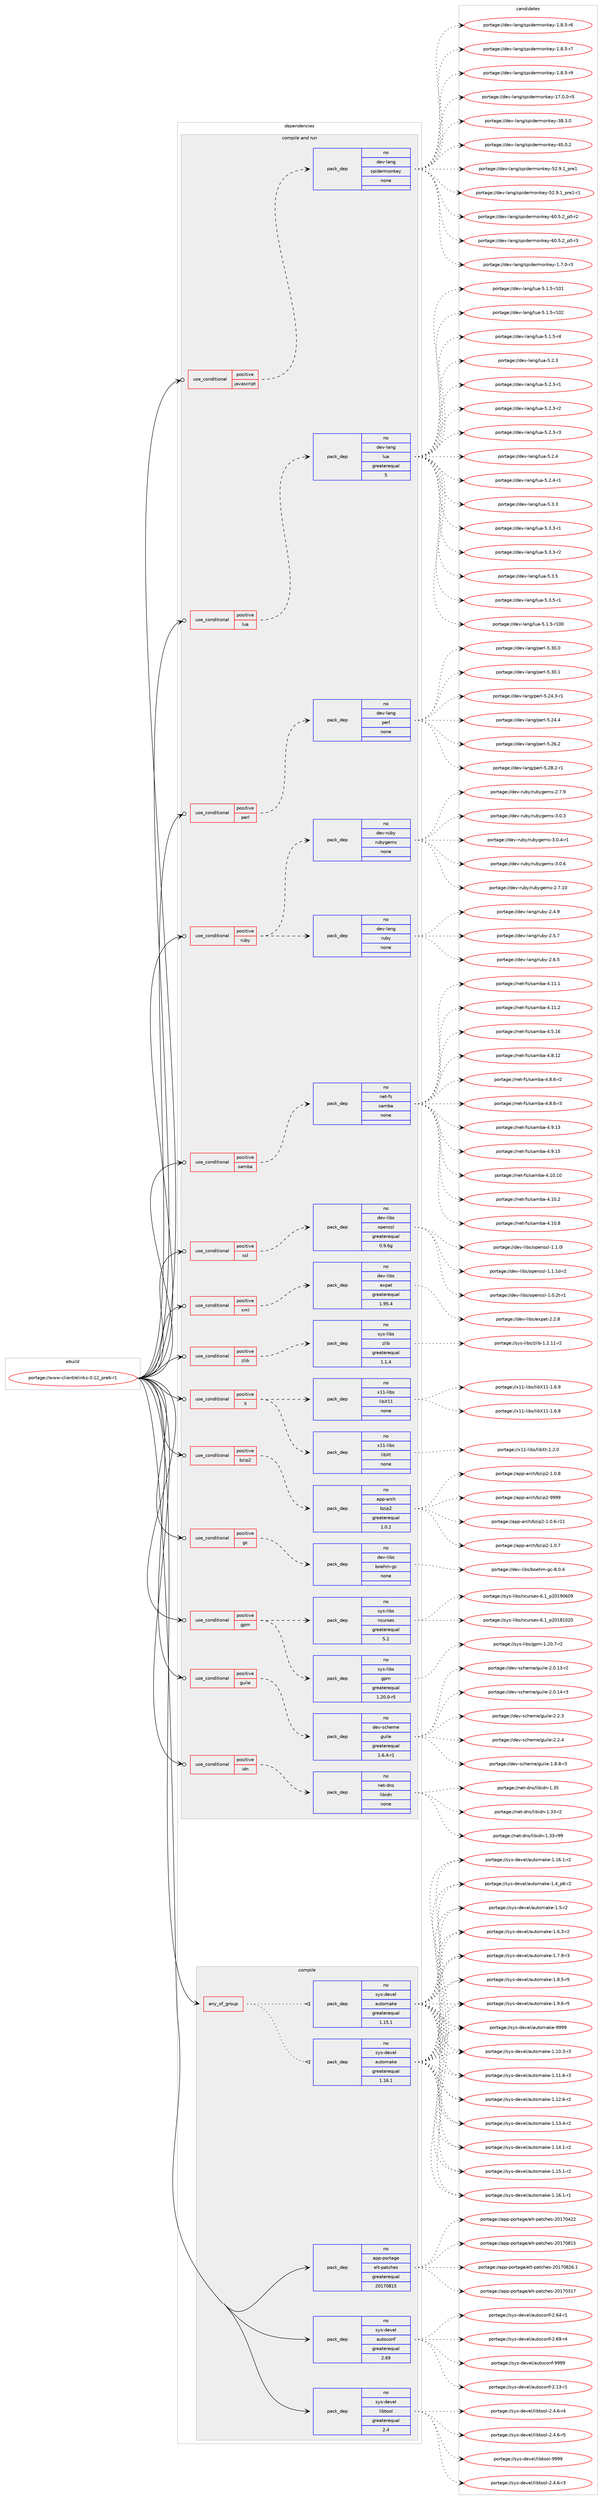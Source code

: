 digraph prolog {

# *************
# Graph options
# *************

newrank=true;
concentrate=true;
compound=true;
graph [rankdir=LR,fontname=Helvetica,fontsize=10,ranksep=1.5];#, ranksep=2.5, nodesep=0.2];
edge  [arrowhead=vee];
node  [fontname=Helvetica,fontsize=10];

# **********
# The ebuild
# **********

subgraph cluster_leftcol {
color=gray;
rank=same;
label=<<i>ebuild</i>>;
id [label="portage://www-client/elinks-0.12_pre6-r1", color=red, width=4, href="../www-client/elinks-0.12_pre6-r1.svg"];
}

# ****************
# The dependencies
# ****************

subgraph cluster_midcol {
color=gray;
label=<<i>dependencies</i>>;
subgraph cluster_compile {
fillcolor="#eeeeee";
style=filled;
label=<<i>compile</i>>;
subgraph any7539 {
dependency440351 [label=<<TABLE BORDER="0" CELLBORDER="1" CELLSPACING="0" CELLPADDING="4"><TR><TD CELLPADDING="10">any_of_group</TD></TR></TABLE>>, shape=none, color=red];subgraph pack326601 {
dependency440352 [label=<<TABLE BORDER="0" CELLBORDER="1" CELLSPACING="0" CELLPADDING="4" WIDTH="220"><TR><TD ROWSPAN="6" CELLPADDING="30">pack_dep</TD></TR><TR><TD WIDTH="110">no</TD></TR><TR><TD>sys-devel</TD></TR><TR><TD>automake</TD></TR><TR><TD>greaterequal</TD></TR><TR><TD>1.16.1</TD></TR></TABLE>>, shape=none, color=blue];
}
dependency440351:e -> dependency440352:w [weight=20,style="dotted",arrowhead="oinv"];
subgraph pack326602 {
dependency440353 [label=<<TABLE BORDER="0" CELLBORDER="1" CELLSPACING="0" CELLPADDING="4" WIDTH="220"><TR><TD ROWSPAN="6" CELLPADDING="30">pack_dep</TD></TR><TR><TD WIDTH="110">no</TD></TR><TR><TD>sys-devel</TD></TR><TR><TD>automake</TD></TR><TR><TD>greaterequal</TD></TR><TR><TD>1.15.1</TD></TR></TABLE>>, shape=none, color=blue];
}
dependency440351:e -> dependency440353:w [weight=20,style="dotted",arrowhead="oinv"];
}
id:e -> dependency440351:w [weight=20,style="solid",arrowhead="vee"];
subgraph pack326603 {
dependency440354 [label=<<TABLE BORDER="0" CELLBORDER="1" CELLSPACING="0" CELLPADDING="4" WIDTH="220"><TR><TD ROWSPAN="6" CELLPADDING="30">pack_dep</TD></TR><TR><TD WIDTH="110">no</TD></TR><TR><TD>app-portage</TD></TR><TR><TD>elt-patches</TD></TR><TR><TD>greaterequal</TD></TR><TR><TD>20170815</TD></TR></TABLE>>, shape=none, color=blue];
}
id:e -> dependency440354:w [weight=20,style="solid",arrowhead="vee"];
subgraph pack326604 {
dependency440355 [label=<<TABLE BORDER="0" CELLBORDER="1" CELLSPACING="0" CELLPADDING="4" WIDTH="220"><TR><TD ROWSPAN="6" CELLPADDING="30">pack_dep</TD></TR><TR><TD WIDTH="110">no</TD></TR><TR><TD>sys-devel</TD></TR><TR><TD>autoconf</TD></TR><TR><TD>greaterequal</TD></TR><TR><TD>2.69</TD></TR></TABLE>>, shape=none, color=blue];
}
id:e -> dependency440355:w [weight=20,style="solid",arrowhead="vee"];
subgraph pack326605 {
dependency440356 [label=<<TABLE BORDER="0" CELLBORDER="1" CELLSPACING="0" CELLPADDING="4" WIDTH="220"><TR><TD ROWSPAN="6" CELLPADDING="30">pack_dep</TD></TR><TR><TD WIDTH="110">no</TD></TR><TR><TD>sys-devel</TD></TR><TR><TD>libtool</TD></TR><TR><TD>greaterequal</TD></TR><TR><TD>2.4</TD></TR></TABLE>>, shape=none, color=blue];
}
id:e -> dependency440356:w [weight=20,style="solid",arrowhead="vee"];
}
subgraph cluster_compileandrun {
fillcolor="#eeeeee";
style=filled;
label=<<i>compile and run</i>>;
subgraph cond105945 {
dependency440357 [label=<<TABLE BORDER="0" CELLBORDER="1" CELLSPACING="0" CELLPADDING="4"><TR><TD ROWSPAN="3" CELLPADDING="10">use_conditional</TD></TR><TR><TD>positive</TD></TR><TR><TD>X</TD></TR></TABLE>>, shape=none, color=red];
subgraph pack326606 {
dependency440358 [label=<<TABLE BORDER="0" CELLBORDER="1" CELLSPACING="0" CELLPADDING="4" WIDTH="220"><TR><TD ROWSPAN="6" CELLPADDING="30">pack_dep</TD></TR><TR><TD WIDTH="110">no</TD></TR><TR><TD>x11-libs</TD></TR><TR><TD>libX11</TD></TR><TR><TD>none</TD></TR><TR><TD></TD></TR></TABLE>>, shape=none, color=blue];
}
dependency440357:e -> dependency440358:w [weight=20,style="dashed",arrowhead="vee"];
subgraph pack326607 {
dependency440359 [label=<<TABLE BORDER="0" CELLBORDER="1" CELLSPACING="0" CELLPADDING="4" WIDTH="220"><TR><TD ROWSPAN="6" CELLPADDING="30">pack_dep</TD></TR><TR><TD WIDTH="110">no</TD></TR><TR><TD>x11-libs</TD></TR><TR><TD>libXt</TD></TR><TR><TD>none</TD></TR><TR><TD></TD></TR></TABLE>>, shape=none, color=blue];
}
dependency440357:e -> dependency440359:w [weight=20,style="dashed",arrowhead="vee"];
}
id:e -> dependency440357:w [weight=20,style="solid",arrowhead="odotvee"];
subgraph cond105946 {
dependency440360 [label=<<TABLE BORDER="0" CELLBORDER="1" CELLSPACING="0" CELLPADDING="4"><TR><TD ROWSPAN="3" CELLPADDING="10">use_conditional</TD></TR><TR><TD>positive</TD></TR><TR><TD>bzip2</TD></TR></TABLE>>, shape=none, color=red];
subgraph pack326608 {
dependency440361 [label=<<TABLE BORDER="0" CELLBORDER="1" CELLSPACING="0" CELLPADDING="4" WIDTH="220"><TR><TD ROWSPAN="6" CELLPADDING="30">pack_dep</TD></TR><TR><TD WIDTH="110">no</TD></TR><TR><TD>app-arch</TD></TR><TR><TD>bzip2</TD></TR><TR><TD>greaterequal</TD></TR><TR><TD>1.0.2</TD></TR></TABLE>>, shape=none, color=blue];
}
dependency440360:e -> dependency440361:w [weight=20,style="dashed",arrowhead="vee"];
}
id:e -> dependency440360:w [weight=20,style="solid",arrowhead="odotvee"];
subgraph cond105947 {
dependency440362 [label=<<TABLE BORDER="0" CELLBORDER="1" CELLSPACING="0" CELLPADDING="4"><TR><TD ROWSPAN="3" CELLPADDING="10">use_conditional</TD></TR><TR><TD>positive</TD></TR><TR><TD>gc</TD></TR></TABLE>>, shape=none, color=red];
subgraph pack326609 {
dependency440363 [label=<<TABLE BORDER="0" CELLBORDER="1" CELLSPACING="0" CELLPADDING="4" WIDTH="220"><TR><TD ROWSPAN="6" CELLPADDING="30">pack_dep</TD></TR><TR><TD WIDTH="110">no</TD></TR><TR><TD>dev-libs</TD></TR><TR><TD>boehm-gc</TD></TR><TR><TD>none</TD></TR><TR><TD></TD></TR></TABLE>>, shape=none, color=blue];
}
dependency440362:e -> dependency440363:w [weight=20,style="dashed",arrowhead="vee"];
}
id:e -> dependency440362:w [weight=20,style="solid",arrowhead="odotvee"];
subgraph cond105948 {
dependency440364 [label=<<TABLE BORDER="0" CELLBORDER="1" CELLSPACING="0" CELLPADDING="4"><TR><TD ROWSPAN="3" CELLPADDING="10">use_conditional</TD></TR><TR><TD>positive</TD></TR><TR><TD>gpm</TD></TR></TABLE>>, shape=none, color=red];
subgraph pack326610 {
dependency440365 [label=<<TABLE BORDER="0" CELLBORDER="1" CELLSPACING="0" CELLPADDING="4" WIDTH="220"><TR><TD ROWSPAN="6" CELLPADDING="30">pack_dep</TD></TR><TR><TD WIDTH="110">no</TD></TR><TR><TD>sys-libs</TD></TR><TR><TD>ncurses</TD></TR><TR><TD>greaterequal</TD></TR><TR><TD>5.2</TD></TR></TABLE>>, shape=none, color=blue];
}
dependency440364:e -> dependency440365:w [weight=20,style="dashed",arrowhead="vee"];
subgraph pack326611 {
dependency440366 [label=<<TABLE BORDER="0" CELLBORDER="1" CELLSPACING="0" CELLPADDING="4" WIDTH="220"><TR><TD ROWSPAN="6" CELLPADDING="30">pack_dep</TD></TR><TR><TD WIDTH="110">no</TD></TR><TR><TD>sys-libs</TD></TR><TR><TD>gpm</TD></TR><TR><TD>greaterequal</TD></TR><TR><TD>1.20.0-r5</TD></TR></TABLE>>, shape=none, color=blue];
}
dependency440364:e -> dependency440366:w [weight=20,style="dashed",arrowhead="vee"];
}
id:e -> dependency440364:w [weight=20,style="solid",arrowhead="odotvee"];
subgraph cond105949 {
dependency440367 [label=<<TABLE BORDER="0" CELLBORDER="1" CELLSPACING="0" CELLPADDING="4"><TR><TD ROWSPAN="3" CELLPADDING="10">use_conditional</TD></TR><TR><TD>positive</TD></TR><TR><TD>guile</TD></TR></TABLE>>, shape=none, color=red];
subgraph pack326612 {
dependency440368 [label=<<TABLE BORDER="0" CELLBORDER="1" CELLSPACING="0" CELLPADDING="4" WIDTH="220"><TR><TD ROWSPAN="6" CELLPADDING="30">pack_dep</TD></TR><TR><TD WIDTH="110">no</TD></TR><TR><TD>dev-scheme</TD></TR><TR><TD>guile</TD></TR><TR><TD>greaterequal</TD></TR><TR><TD>1.6.4-r1</TD></TR></TABLE>>, shape=none, color=blue];
}
dependency440367:e -> dependency440368:w [weight=20,style="dashed",arrowhead="vee"];
}
id:e -> dependency440367:w [weight=20,style="solid",arrowhead="odotvee"];
subgraph cond105950 {
dependency440369 [label=<<TABLE BORDER="0" CELLBORDER="1" CELLSPACING="0" CELLPADDING="4"><TR><TD ROWSPAN="3" CELLPADDING="10">use_conditional</TD></TR><TR><TD>positive</TD></TR><TR><TD>idn</TD></TR></TABLE>>, shape=none, color=red];
subgraph pack326613 {
dependency440370 [label=<<TABLE BORDER="0" CELLBORDER="1" CELLSPACING="0" CELLPADDING="4" WIDTH="220"><TR><TD ROWSPAN="6" CELLPADDING="30">pack_dep</TD></TR><TR><TD WIDTH="110">no</TD></TR><TR><TD>net-dns</TD></TR><TR><TD>libidn</TD></TR><TR><TD>none</TD></TR><TR><TD></TD></TR></TABLE>>, shape=none, color=blue];
}
dependency440369:e -> dependency440370:w [weight=20,style="dashed",arrowhead="vee"];
}
id:e -> dependency440369:w [weight=20,style="solid",arrowhead="odotvee"];
subgraph cond105951 {
dependency440371 [label=<<TABLE BORDER="0" CELLBORDER="1" CELLSPACING="0" CELLPADDING="4"><TR><TD ROWSPAN="3" CELLPADDING="10">use_conditional</TD></TR><TR><TD>positive</TD></TR><TR><TD>javascript</TD></TR></TABLE>>, shape=none, color=red];
subgraph pack326614 {
dependency440372 [label=<<TABLE BORDER="0" CELLBORDER="1" CELLSPACING="0" CELLPADDING="4" WIDTH="220"><TR><TD ROWSPAN="6" CELLPADDING="30">pack_dep</TD></TR><TR><TD WIDTH="110">no</TD></TR><TR><TD>dev-lang</TD></TR><TR><TD>spidermonkey</TD></TR><TR><TD>none</TD></TR><TR><TD></TD></TR></TABLE>>, shape=none, color=blue];
}
dependency440371:e -> dependency440372:w [weight=20,style="dashed",arrowhead="vee"];
}
id:e -> dependency440371:w [weight=20,style="solid",arrowhead="odotvee"];
subgraph cond105952 {
dependency440373 [label=<<TABLE BORDER="0" CELLBORDER="1" CELLSPACING="0" CELLPADDING="4"><TR><TD ROWSPAN="3" CELLPADDING="10">use_conditional</TD></TR><TR><TD>positive</TD></TR><TR><TD>lua</TD></TR></TABLE>>, shape=none, color=red];
subgraph pack326615 {
dependency440374 [label=<<TABLE BORDER="0" CELLBORDER="1" CELLSPACING="0" CELLPADDING="4" WIDTH="220"><TR><TD ROWSPAN="6" CELLPADDING="30">pack_dep</TD></TR><TR><TD WIDTH="110">no</TD></TR><TR><TD>dev-lang</TD></TR><TR><TD>lua</TD></TR><TR><TD>greaterequal</TD></TR><TR><TD>5</TD></TR></TABLE>>, shape=none, color=blue];
}
dependency440373:e -> dependency440374:w [weight=20,style="dashed",arrowhead="vee"];
}
id:e -> dependency440373:w [weight=20,style="solid",arrowhead="odotvee"];
subgraph cond105953 {
dependency440375 [label=<<TABLE BORDER="0" CELLBORDER="1" CELLSPACING="0" CELLPADDING="4"><TR><TD ROWSPAN="3" CELLPADDING="10">use_conditional</TD></TR><TR><TD>positive</TD></TR><TR><TD>perl</TD></TR></TABLE>>, shape=none, color=red];
subgraph pack326616 {
dependency440376 [label=<<TABLE BORDER="0" CELLBORDER="1" CELLSPACING="0" CELLPADDING="4" WIDTH="220"><TR><TD ROWSPAN="6" CELLPADDING="30">pack_dep</TD></TR><TR><TD WIDTH="110">no</TD></TR><TR><TD>dev-lang</TD></TR><TR><TD>perl</TD></TR><TR><TD>none</TD></TR><TR><TD></TD></TR></TABLE>>, shape=none, color=blue];
}
dependency440375:e -> dependency440376:w [weight=20,style="dashed",arrowhead="vee"];
}
id:e -> dependency440375:w [weight=20,style="solid",arrowhead="odotvee"];
subgraph cond105954 {
dependency440377 [label=<<TABLE BORDER="0" CELLBORDER="1" CELLSPACING="0" CELLPADDING="4"><TR><TD ROWSPAN="3" CELLPADDING="10">use_conditional</TD></TR><TR><TD>positive</TD></TR><TR><TD>ruby</TD></TR></TABLE>>, shape=none, color=red];
subgraph pack326617 {
dependency440378 [label=<<TABLE BORDER="0" CELLBORDER="1" CELLSPACING="0" CELLPADDING="4" WIDTH="220"><TR><TD ROWSPAN="6" CELLPADDING="30">pack_dep</TD></TR><TR><TD WIDTH="110">no</TD></TR><TR><TD>dev-lang</TD></TR><TR><TD>ruby</TD></TR><TR><TD>none</TD></TR><TR><TD></TD></TR></TABLE>>, shape=none, color=blue];
}
dependency440377:e -> dependency440378:w [weight=20,style="dashed",arrowhead="vee"];
subgraph pack326618 {
dependency440379 [label=<<TABLE BORDER="0" CELLBORDER="1" CELLSPACING="0" CELLPADDING="4" WIDTH="220"><TR><TD ROWSPAN="6" CELLPADDING="30">pack_dep</TD></TR><TR><TD WIDTH="110">no</TD></TR><TR><TD>dev-ruby</TD></TR><TR><TD>rubygems</TD></TR><TR><TD>none</TD></TR><TR><TD></TD></TR></TABLE>>, shape=none, color=blue];
}
dependency440377:e -> dependency440379:w [weight=20,style="dashed",arrowhead="vee"];
}
id:e -> dependency440377:w [weight=20,style="solid",arrowhead="odotvee"];
subgraph cond105955 {
dependency440380 [label=<<TABLE BORDER="0" CELLBORDER="1" CELLSPACING="0" CELLPADDING="4"><TR><TD ROWSPAN="3" CELLPADDING="10">use_conditional</TD></TR><TR><TD>positive</TD></TR><TR><TD>samba</TD></TR></TABLE>>, shape=none, color=red];
subgraph pack326619 {
dependency440381 [label=<<TABLE BORDER="0" CELLBORDER="1" CELLSPACING="0" CELLPADDING="4" WIDTH="220"><TR><TD ROWSPAN="6" CELLPADDING="30">pack_dep</TD></TR><TR><TD WIDTH="110">no</TD></TR><TR><TD>net-fs</TD></TR><TR><TD>samba</TD></TR><TR><TD>none</TD></TR><TR><TD></TD></TR></TABLE>>, shape=none, color=blue];
}
dependency440380:e -> dependency440381:w [weight=20,style="dashed",arrowhead="vee"];
}
id:e -> dependency440380:w [weight=20,style="solid",arrowhead="odotvee"];
subgraph cond105956 {
dependency440382 [label=<<TABLE BORDER="0" CELLBORDER="1" CELLSPACING="0" CELLPADDING="4"><TR><TD ROWSPAN="3" CELLPADDING="10">use_conditional</TD></TR><TR><TD>positive</TD></TR><TR><TD>ssl</TD></TR></TABLE>>, shape=none, color=red];
subgraph pack326620 {
dependency440383 [label=<<TABLE BORDER="0" CELLBORDER="1" CELLSPACING="0" CELLPADDING="4" WIDTH="220"><TR><TD ROWSPAN="6" CELLPADDING="30">pack_dep</TD></TR><TR><TD WIDTH="110">no</TD></TR><TR><TD>dev-libs</TD></TR><TR><TD>openssl</TD></TR><TR><TD>greaterequal</TD></TR><TR><TD>0.9.6g</TD></TR></TABLE>>, shape=none, color=blue];
}
dependency440382:e -> dependency440383:w [weight=20,style="dashed",arrowhead="vee"];
}
id:e -> dependency440382:w [weight=20,style="solid",arrowhead="odotvee"];
subgraph cond105957 {
dependency440384 [label=<<TABLE BORDER="0" CELLBORDER="1" CELLSPACING="0" CELLPADDING="4"><TR><TD ROWSPAN="3" CELLPADDING="10">use_conditional</TD></TR><TR><TD>positive</TD></TR><TR><TD>xml</TD></TR></TABLE>>, shape=none, color=red];
subgraph pack326621 {
dependency440385 [label=<<TABLE BORDER="0" CELLBORDER="1" CELLSPACING="0" CELLPADDING="4" WIDTH="220"><TR><TD ROWSPAN="6" CELLPADDING="30">pack_dep</TD></TR><TR><TD WIDTH="110">no</TD></TR><TR><TD>dev-libs</TD></TR><TR><TD>expat</TD></TR><TR><TD>greaterequal</TD></TR><TR><TD>1.95.4</TD></TR></TABLE>>, shape=none, color=blue];
}
dependency440384:e -> dependency440385:w [weight=20,style="dashed",arrowhead="vee"];
}
id:e -> dependency440384:w [weight=20,style="solid",arrowhead="odotvee"];
subgraph cond105958 {
dependency440386 [label=<<TABLE BORDER="0" CELLBORDER="1" CELLSPACING="0" CELLPADDING="4"><TR><TD ROWSPAN="3" CELLPADDING="10">use_conditional</TD></TR><TR><TD>positive</TD></TR><TR><TD>zlib</TD></TR></TABLE>>, shape=none, color=red];
subgraph pack326622 {
dependency440387 [label=<<TABLE BORDER="0" CELLBORDER="1" CELLSPACING="0" CELLPADDING="4" WIDTH="220"><TR><TD ROWSPAN="6" CELLPADDING="30">pack_dep</TD></TR><TR><TD WIDTH="110">no</TD></TR><TR><TD>sys-libs</TD></TR><TR><TD>zlib</TD></TR><TR><TD>greaterequal</TD></TR><TR><TD>1.1.4</TD></TR></TABLE>>, shape=none, color=blue];
}
dependency440386:e -> dependency440387:w [weight=20,style="dashed",arrowhead="vee"];
}
id:e -> dependency440386:w [weight=20,style="solid",arrowhead="odotvee"];
}
subgraph cluster_run {
fillcolor="#eeeeee";
style=filled;
label=<<i>run</i>>;
}
}

# **************
# The candidates
# **************

subgraph cluster_choices {
rank=same;
color=gray;
label=<<i>candidates</i>>;

subgraph choice326601 {
color=black;
nodesep=1;
choiceportage11512111545100101118101108479711711611110997107101454946494846514511451 [label="portage://sys-devel/automake-1.10.3-r3", color=red, width=4,href="../sys-devel/automake-1.10.3-r3.svg"];
choiceportage11512111545100101118101108479711711611110997107101454946494946544511451 [label="portage://sys-devel/automake-1.11.6-r3", color=red, width=4,href="../sys-devel/automake-1.11.6-r3.svg"];
choiceportage11512111545100101118101108479711711611110997107101454946495046544511450 [label="portage://sys-devel/automake-1.12.6-r2", color=red, width=4,href="../sys-devel/automake-1.12.6-r2.svg"];
choiceportage11512111545100101118101108479711711611110997107101454946495146524511450 [label="portage://sys-devel/automake-1.13.4-r2", color=red, width=4,href="../sys-devel/automake-1.13.4-r2.svg"];
choiceportage11512111545100101118101108479711711611110997107101454946495246494511450 [label="portage://sys-devel/automake-1.14.1-r2", color=red, width=4,href="../sys-devel/automake-1.14.1-r2.svg"];
choiceportage11512111545100101118101108479711711611110997107101454946495346494511450 [label="portage://sys-devel/automake-1.15.1-r2", color=red, width=4,href="../sys-devel/automake-1.15.1-r2.svg"];
choiceportage11512111545100101118101108479711711611110997107101454946495446494511449 [label="portage://sys-devel/automake-1.16.1-r1", color=red, width=4,href="../sys-devel/automake-1.16.1-r1.svg"];
choiceportage11512111545100101118101108479711711611110997107101454946495446494511450 [label="portage://sys-devel/automake-1.16.1-r2", color=red, width=4,href="../sys-devel/automake-1.16.1-r2.svg"];
choiceportage115121115451001011181011084797117116111109971071014549465295112544511450 [label="portage://sys-devel/automake-1.4_p6-r2", color=red, width=4,href="../sys-devel/automake-1.4_p6-r2.svg"];
choiceportage11512111545100101118101108479711711611110997107101454946534511450 [label="portage://sys-devel/automake-1.5-r2", color=red, width=4,href="../sys-devel/automake-1.5-r2.svg"];
choiceportage115121115451001011181011084797117116111109971071014549465446514511450 [label="portage://sys-devel/automake-1.6.3-r2", color=red, width=4,href="../sys-devel/automake-1.6.3-r2.svg"];
choiceportage115121115451001011181011084797117116111109971071014549465546574511451 [label="portage://sys-devel/automake-1.7.9-r3", color=red, width=4,href="../sys-devel/automake-1.7.9-r3.svg"];
choiceportage115121115451001011181011084797117116111109971071014549465646534511453 [label="portage://sys-devel/automake-1.8.5-r5", color=red, width=4,href="../sys-devel/automake-1.8.5-r5.svg"];
choiceportage115121115451001011181011084797117116111109971071014549465746544511453 [label="portage://sys-devel/automake-1.9.6-r5", color=red, width=4,href="../sys-devel/automake-1.9.6-r5.svg"];
choiceportage115121115451001011181011084797117116111109971071014557575757 [label="portage://sys-devel/automake-9999", color=red, width=4,href="../sys-devel/automake-9999.svg"];
dependency440352:e -> choiceportage11512111545100101118101108479711711611110997107101454946494846514511451:w [style=dotted,weight="100"];
dependency440352:e -> choiceportage11512111545100101118101108479711711611110997107101454946494946544511451:w [style=dotted,weight="100"];
dependency440352:e -> choiceportage11512111545100101118101108479711711611110997107101454946495046544511450:w [style=dotted,weight="100"];
dependency440352:e -> choiceportage11512111545100101118101108479711711611110997107101454946495146524511450:w [style=dotted,weight="100"];
dependency440352:e -> choiceportage11512111545100101118101108479711711611110997107101454946495246494511450:w [style=dotted,weight="100"];
dependency440352:e -> choiceportage11512111545100101118101108479711711611110997107101454946495346494511450:w [style=dotted,weight="100"];
dependency440352:e -> choiceportage11512111545100101118101108479711711611110997107101454946495446494511449:w [style=dotted,weight="100"];
dependency440352:e -> choiceportage11512111545100101118101108479711711611110997107101454946495446494511450:w [style=dotted,weight="100"];
dependency440352:e -> choiceportage115121115451001011181011084797117116111109971071014549465295112544511450:w [style=dotted,weight="100"];
dependency440352:e -> choiceportage11512111545100101118101108479711711611110997107101454946534511450:w [style=dotted,weight="100"];
dependency440352:e -> choiceportage115121115451001011181011084797117116111109971071014549465446514511450:w [style=dotted,weight="100"];
dependency440352:e -> choiceportage115121115451001011181011084797117116111109971071014549465546574511451:w [style=dotted,weight="100"];
dependency440352:e -> choiceportage115121115451001011181011084797117116111109971071014549465646534511453:w [style=dotted,weight="100"];
dependency440352:e -> choiceportage115121115451001011181011084797117116111109971071014549465746544511453:w [style=dotted,weight="100"];
dependency440352:e -> choiceportage115121115451001011181011084797117116111109971071014557575757:w [style=dotted,weight="100"];
}
subgraph choice326602 {
color=black;
nodesep=1;
choiceportage11512111545100101118101108479711711611110997107101454946494846514511451 [label="portage://sys-devel/automake-1.10.3-r3", color=red, width=4,href="../sys-devel/automake-1.10.3-r3.svg"];
choiceportage11512111545100101118101108479711711611110997107101454946494946544511451 [label="portage://sys-devel/automake-1.11.6-r3", color=red, width=4,href="../sys-devel/automake-1.11.6-r3.svg"];
choiceportage11512111545100101118101108479711711611110997107101454946495046544511450 [label="portage://sys-devel/automake-1.12.6-r2", color=red, width=4,href="../sys-devel/automake-1.12.6-r2.svg"];
choiceportage11512111545100101118101108479711711611110997107101454946495146524511450 [label="portage://sys-devel/automake-1.13.4-r2", color=red, width=4,href="../sys-devel/automake-1.13.4-r2.svg"];
choiceportage11512111545100101118101108479711711611110997107101454946495246494511450 [label="portage://sys-devel/automake-1.14.1-r2", color=red, width=4,href="../sys-devel/automake-1.14.1-r2.svg"];
choiceportage11512111545100101118101108479711711611110997107101454946495346494511450 [label="portage://sys-devel/automake-1.15.1-r2", color=red, width=4,href="../sys-devel/automake-1.15.1-r2.svg"];
choiceportage11512111545100101118101108479711711611110997107101454946495446494511449 [label="portage://sys-devel/automake-1.16.1-r1", color=red, width=4,href="../sys-devel/automake-1.16.1-r1.svg"];
choiceportage11512111545100101118101108479711711611110997107101454946495446494511450 [label="portage://sys-devel/automake-1.16.1-r2", color=red, width=4,href="../sys-devel/automake-1.16.1-r2.svg"];
choiceportage115121115451001011181011084797117116111109971071014549465295112544511450 [label="portage://sys-devel/automake-1.4_p6-r2", color=red, width=4,href="../sys-devel/automake-1.4_p6-r2.svg"];
choiceportage11512111545100101118101108479711711611110997107101454946534511450 [label="portage://sys-devel/automake-1.5-r2", color=red, width=4,href="../sys-devel/automake-1.5-r2.svg"];
choiceportage115121115451001011181011084797117116111109971071014549465446514511450 [label="portage://sys-devel/automake-1.6.3-r2", color=red, width=4,href="../sys-devel/automake-1.6.3-r2.svg"];
choiceportage115121115451001011181011084797117116111109971071014549465546574511451 [label="portage://sys-devel/automake-1.7.9-r3", color=red, width=4,href="../sys-devel/automake-1.7.9-r3.svg"];
choiceportage115121115451001011181011084797117116111109971071014549465646534511453 [label="portage://sys-devel/automake-1.8.5-r5", color=red, width=4,href="../sys-devel/automake-1.8.5-r5.svg"];
choiceportage115121115451001011181011084797117116111109971071014549465746544511453 [label="portage://sys-devel/automake-1.9.6-r5", color=red, width=4,href="../sys-devel/automake-1.9.6-r5.svg"];
choiceportage115121115451001011181011084797117116111109971071014557575757 [label="portage://sys-devel/automake-9999", color=red, width=4,href="../sys-devel/automake-9999.svg"];
dependency440353:e -> choiceportage11512111545100101118101108479711711611110997107101454946494846514511451:w [style=dotted,weight="100"];
dependency440353:e -> choiceportage11512111545100101118101108479711711611110997107101454946494946544511451:w [style=dotted,weight="100"];
dependency440353:e -> choiceportage11512111545100101118101108479711711611110997107101454946495046544511450:w [style=dotted,weight="100"];
dependency440353:e -> choiceportage11512111545100101118101108479711711611110997107101454946495146524511450:w [style=dotted,weight="100"];
dependency440353:e -> choiceportage11512111545100101118101108479711711611110997107101454946495246494511450:w [style=dotted,weight="100"];
dependency440353:e -> choiceportage11512111545100101118101108479711711611110997107101454946495346494511450:w [style=dotted,weight="100"];
dependency440353:e -> choiceportage11512111545100101118101108479711711611110997107101454946495446494511449:w [style=dotted,weight="100"];
dependency440353:e -> choiceportage11512111545100101118101108479711711611110997107101454946495446494511450:w [style=dotted,weight="100"];
dependency440353:e -> choiceportage115121115451001011181011084797117116111109971071014549465295112544511450:w [style=dotted,weight="100"];
dependency440353:e -> choiceportage11512111545100101118101108479711711611110997107101454946534511450:w [style=dotted,weight="100"];
dependency440353:e -> choiceportage115121115451001011181011084797117116111109971071014549465446514511450:w [style=dotted,weight="100"];
dependency440353:e -> choiceportage115121115451001011181011084797117116111109971071014549465546574511451:w [style=dotted,weight="100"];
dependency440353:e -> choiceportage115121115451001011181011084797117116111109971071014549465646534511453:w [style=dotted,weight="100"];
dependency440353:e -> choiceportage115121115451001011181011084797117116111109971071014549465746544511453:w [style=dotted,weight="100"];
dependency440353:e -> choiceportage115121115451001011181011084797117116111109971071014557575757:w [style=dotted,weight="100"];
}
subgraph choice326603 {
color=black;
nodesep=1;
choiceportage97112112451121111141169710310147101108116451129711699104101115455048495548514955 [label="portage://app-portage/elt-patches-20170317", color=red, width=4,href="../app-portage/elt-patches-20170317.svg"];
choiceportage97112112451121111141169710310147101108116451129711699104101115455048495548525050 [label="portage://app-portage/elt-patches-20170422", color=red, width=4,href="../app-portage/elt-patches-20170422.svg"];
choiceportage97112112451121111141169710310147101108116451129711699104101115455048495548564953 [label="portage://app-portage/elt-patches-20170815", color=red, width=4,href="../app-portage/elt-patches-20170815.svg"];
choiceportage971121124511211111411697103101471011081164511297116991041011154550484955485650544649 [label="portage://app-portage/elt-patches-20170826.1", color=red, width=4,href="../app-portage/elt-patches-20170826.1.svg"];
dependency440354:e -> choiceportage97112112451121111141169710310147101108116451129711699104101115455048495548514955:w [style=dotted,weight="100"];
dependency440354:e -> choiceportage97112112451121111141169710310147101108116451129711699104101115455048495548525050:w [style=dotted,weight="100"];
dependency440354:e -> choiceportage97112112451121111141169710310147101108116451129711699104101115455048495548564953:w [style=dotted,weight="100"];
dependency440354:e -> choiceportage971121124511211111411697103101471011081164511297116991041011154550484955485650544649:w [style=dotted,weight="100"];
}
subgraph choice326604 {
color=black;
nodesep=1;
choiceportage1151211154510010111810110847971171161119911111010245504649514511449 [label="portage://sys-devel/autoconf-2.13-r1", color=red, width=4,href="../sys-devel/autoconf-2.13-r1.svg"];
choiceportage1151211154510010111810110847971171161119911111010245504654524511449 [label="portage://sys-devel/autoconf-2.64-r1", color=red, width=4,href="../sys-devel/autoconf-2.64-r1.svg"];
choiceportage1151211154510010111810110847971171161119911111010245504654574511452 [label="portage://sys-devel/autoconf-2.69-r4", color=red, width=4,href="../sys-devel/autoconf-2.69-r4.svg"];
choiceportage115121115451001011181011084797117116111991111101024557575757 [label="portage://sys-devel/autoconf-9999", color=red, width=4,href="../sys-devel/autoconf-9999.svg"];
dependency440355:e -> choiceportage1151211154510010111810110847971171161119911111010245504649514511449:w [style=dotted,weight="100"];
dependency440355:e -> choiceportage1151211154510010111810110847971171161119911111010245504654524511449:w [style=dotted,weight="100"];
dependency440355:e -> choiceportage1151211154510010111810110847971171161119911111010245504654574511452:w [style=dotted,weight="100"];
dependency440355:e -> choiceportage115121115451001011181011084797117116111991111101024557575757:w [style=dotted,weight="100"];
}
subgraph choice326605 {
color=black;
nodesep=1;
choiceportage1151211154510010111810110847108105981161111111084550465246544511451 [label="portage://sys-devel/libtool-2.4.6-r3", color=red, width=4,href="../sys-devel/libtool-2.4.6-r3.svg"];
choiceportage1151211154510010111810110847108105981161111111084550465246544511452 [label="portage://sys-devel/libtool-2.4.6-r4", color=red, width=4,href="../sys-devel/libtool-2.4.6-r4.svg"];
choiceportage1151211154510010111810110847108105981161111111084550465246544511453 [label="portage://sys-devel/libtool-2.4.6-r5", color=red, width=4,href="../sys-devel/libtool-2.4.6-r5.svg"];
choiceportage1151211154510010111810110847108105981161111111084557575757 [label="portage://sys-devel/libtool-9999", color=red, width=4,href="../sys-devel/libtool-9999.svg"];
dependency440356:e -> choiceportage1151211154510010111810110847108105981161111111084550465246544511451:w [style=dotted,weight="100"];
dependency440356:e -> choiceportage1151211154510010111810110847108105981161111111084550465246544511452:w [style=dotted,weight="100"];
dependency440356:e -> choiceportage1151211154510010111810110847108105981161111111084550465246544511453:w [style=dotted,weight="100"];
dependency440356:e -> choiceportage1151211154510010111810110847108105981161111111084557575757:w [style=dotted,weight="100"];
}
subgraph choice326606 {
color=black;
nodesep=1;
choiceportage120494945108105981154710810598884949454946544656 [label="portage://x11-libs/libX11-1.6.8", color=red, width=4,href="../x11-libs/libX11-1.6.8.svg"];
choiceportage120494945108105981154710810598884949454946544657 [label="portage://x11-libs/libX11-1.6.9", color=red, width=4,href="../x11-libs/libX11-1.6.9.svg"];
dependency440358:e -> choiceportage120494945108105981154710810598884949454946544656:w [style=dotted,weight="100"];
dependency440358:e -> choiceportage120494945108105981154710810598884949454946544657:w [style=dotted,weight="100"];
}
subgraph choice326607 {
color=black;
nodesep=1;
choiceportage12049494510810598115471081059888116454946504648 [label="portage://x11-libs/libXt-1.2.0", color=red, width=4,href="../x11-libs/libXt-1.2.0.svg"];
dependency440359:e -> choiceportage12049494510810598115471081059888116454946504648:w [style=dotted,weight="100"];
}
subgraph choice326608 {
color=black;
nodesep=1;
choiceportage97112112459711499104479812210511250454946484654451144949 [label="portage://app-arch/bzip2-1.0.6-r11", color=red, width=4,href="../app-arch/bzip2-1.0.6-r11.svg"];
choiceportage97112112459711499104479812210511250454946484655 [label="portage://app-arch/bzip2-1.0.7", color=red, width=4,href="../app-arch/bzip2-1.0.7.svg"];
choiceportage97112112459711499104479812210511250454946484656 [label="portage://app-arch/bzip2-1.0.8", color=red, width=4,href="../app-arch/bzip2-1.0.8.svg"];
choiceportage971121124597114991044798122105112504557575757 [label="portage://app-arch/bzip2-9999", color=red, width=4,href="../app-arch/bzip2-9999.svg"];
dependency440361:e -> choiceportage97112112459711499104479812210511250454946484654451144949:w [style=dotted,weight="100"];
dependency440361:e -> choiceportage97112112459711499104479812210511250454946484655:w [style=dotted,weight="100"];
dependency440361:e -> choiceportage97112112459711499104479812210511250454946484656:w [style=dotted,weight="100"];
dependency440361:e -> choiceportage971121124597114991044798122105112504557575757:w [style=dotted,weight="100"];
}
subgraph choice326609 {
color=black;
nodesep=1;
choiceportage100101118451081059811547981111011041094510399455646484652 [label="portage://dev-libs/boehm-gc-8.0.4", color=red, width=4,href="../dev-libs/boehm-gc-8.0.4.svg"];
dependency440363:e -> choiceportage100101118451081059811547981111011041094510399455646484652:w [style=dotted,weight="100"];
}
subgraph choice326610 {
color=black;
nodesep=1;
choiceportage1151211154510810598115471109911711411510111545544649951125048495649485048 [label="portage://sys-libs/ncurses-6.1_p20181020", color=red, width=4,href="../sys-libs/ncurses-6.1_p20181020.svg"];
choiceportage1151211154510810598115471109911711411510111545544649951125048495748544857 [label="portage://sys-libs/ncurses-6.1_p20190609", color=red, width=4,href="../sys-libs/ncurses-6.1_p20190609.svg"];
dependency440365:e -> choiceportage1151211154510810598115471109911711411510111545544649951125048495649485048:w [style=dotted,weight="100"];
dependency440365:e -> choiceportage1151211154510810598115471109911711411510111545544649951125048495748544857:w [style=dotted,weight="100"];
}
subgraph choice326611 {
color=black;
nodesep=1;
choiceportage115121115451081059811547103112109454946504846554511450 [label="portage://sys-libs/gpm-1.20.7-r2", color=red, width=4,href="../sys-libs/gpm-1.20.7-r2.svg"];
dependency440366:e -> choiceportage115121115451081059811547103112109454946504846554511450:w [style=dotted,weight="100"];
}
subgraph choice326612 {
color=black;
nodesep=1;
choiceportage1001011184511599104101109101471031171051081014549465646564511451 [label="portage://dev-scheme/guile-1.8.8-r3", color=red, width=4,href="../dev-scheme/guile-1.8.8-r3.svg"];
choiceportage100101118451159910410110910147103117105108101455046484649514511450 [label="portage://dev-scheme/guile-2.0.13-r2", color=red, width=4,href="../dev-scheme/guile-2.0.13-r2.svg"];
choiceportage100101118451159910410110910147103117105108101455046484649524511451 [label="portage://dev-scheme/guile-2.0.14-r3", color=red, width=4,href="../dev-scheme/guile-2.0.14-r3.svg"];
choiceportage100101118451159910410110910147103117105108101455046504651 [label="portage://dev-scheme/guile-2.2.3", color=red, width=4,href="../dev-scheme/guile-2.2.3.svg"];
choiceportage100101118451159910410110910147103117105108101455046504652 [label="portage://dev-scheme/guile-2.2.4", color=red, width=4,href="../dev-scheme/guile-2.2.4.svg"];
dependency440368:e -> choiceportage1001011184511599104101109101471031171051081014549465646564511451:w [style=dotted,weight="100"];
dependency440368:e -> choiceportage100101118451159910410110910147103117105108101455046484649514511450:w [style=dotted,weight="100"];
dependency440368:e -> choiceportage100101118451159910410110910147103117105108101455046484649524511451:w [style=dotted,weight="100"];
dependency440368:e -> choiceportage100101118451159910410110910147103117105108101455046504651:w [style=dotted,weight="100"];
dependency440368:e -> choiceportage100101118451159910410110910147103117105108101455046504652:w [style=dotted,weight="100"];
}
subgraph choice326613 {
color=black;
nodesep=1;
choiceportage11010111645100110115471081059810510011045494651514511450 [label="portage://net-dns/libidn-1.33-r2", color=red, width=4,href="../net-dns/libidn-1.33-r2.svg"];
choiceportage1101011164510011011547108105981051001104549465151451145757 [label="portage://net-dns/libidn-1.33-r99", color=red, width=4,href="../net-dns/libidn-1.33-r99.svg"];
choiceportage1101011164510011011547108105981051001104549465153 [label="portage://net-dns/libidn-1.35", color=red, width=4,href="../net-dns/libidn-1.35.svg"];
dependency440370:e -> choiceportage11010111645100110115471081059810510011045494651514511450:w [style=dotted,weight="100"];
dependency440370:e -> choiceportage1101011164510011011547108105981051001104549465151451145757:w [style=dotted,weight="100"];
dependency440370:e -> choiceportage1101011164510011011547108105981051001104549465153:w [style=dotted,weight="100"];
}
subgraph choice326614 {
color=black;
nodesep=1;
choiceportage1001011184510897110103471151121051001011141091111101071011214549465546484511451 [label="portage://dev-lang/spidermonkey-1.7.0-r3", color=red, width=4,href="../dev-lang/spidermonkey-1.7.0-r3.svg"];
choiceportage1001011184510897110103471151121051001011141091111101071011214549465646534511454 [label="portage://dev-lang/spidermonkey-1.8.5-r6", color=red, width=4,href="../dev-lang/spidermonkey-1.8.5-r6.svg"];
choiceportage1001011184510897110103471151121051001011141091111101071011214549465646534511455 [label="portage://dev-lang/spidermonkey-1.8.5-r7", color=red, width=4,href="../dev-lang/spidermonkey-1.8.5-r7.svg"];
choiceportage1001011184510897110103471151121051001011141091111101071011214549465646534511457 [label="portage://dev-lang/spidermonkey-1.8.5-r9", color=red, width=4,href="../dev-lang/spidermonkey-1.8.5-r9.svg"];
choiceportage100101118451089711010347115112105100101114109111110107101121454955464846484511453 [label="portage://dev-lang/spidermonkey-17.0.0-r5", color=red, width=4,href="../dev-lang/spidermonkey-17.0.0-r5.svg"];
choiceportage10010111845108971101034711511210510010111410911111010710112145515646514648 [label="portage://dev-lang/spidermonkey-38.3.0", color=red, width=4,href="../dev-lang/spidermonkey-38.3.0.svg"];
choiceportage10010111845108971101034711511210510010111410911111010710112145525346484650 [label="portage://dev-lang/spidermonkey-45.0.2", color=red, width=4,href="../dev-lang/spidermonkey-45.0.2.svg"];
choiceportage100101118451089711010347115112105100101114109111110107101121455350465746499511211410149 [label="portage://dev-lang/spidermonkey-52.9.1_pre1", color=red, width=4,href="../dev-lang/spidermonkey-52.9.1_pre1.svg"];
choiceportage1001011184510897110103471151121051001011141091111101071011214553504657464995112114101494511449 [label="portage://dev-lang/spidermonkey-52.9.1_pre1-r1", color=red, width=4,href="../dev-lang/spidermonkey-52.9.1_pre1-r1.svg"];
choiceportage1001011184510897110103471151121051001011141091111101071011214554484653465095112484511450 [label="portage://dev-lang/spidermonkey-60.5.2_p0-r2", color=red, width=4,href="../dev-lang/spidermonkey-60.5.2_p0-r2.svg"];
choiceportage1001011184510897110103471151121051001011141091111101071011214554484653465095112484511451 [label="portage://dev-lang/spidermonkey-60.5.2_p0-r3", color=red, width=4,href="../dev-lang/spidermonkey-60.5.2_p0-r3.svg"];
dependency440372:e -> choiceportage1001011184510897110103471151121051001011141091111101071011214549465546484511451:w [style=dotted,weight="100"];
dependency440372:e -> choiceportage1001011184510897110103471151121051001011141091111101071011214549465646534511454:w [style=dotted,weight="100"];
dependency440372:e -> choiceportage1001011184510897110103471151121051001011141091111101071011214549465646534511455:w [style=dotted,weight="100"];
dependency440372:e -> choiceportage1001011184510897110103471151121051001011141091111101071011214549465646534511457:w [style=dotted,weight="100"];
dependency440372:e -> choiceportage100101118451089711010347115112105100101114109111110107101121454955464846484511453:w [style=dotted,weight="100"];
dependency440372:e -> choiceportage10010111845108971101034711511210510010111410911111010710112145515646514648:w [style=dotted,weight="100"];
dependency440372:e -> choiceportage10010111845108971101034711511210510010111410911111010710112145525346484650:w [style=dotted,weight="100"];
dependency440372:e -> choiceportage100101118451089711010347115112105100101114109111110107101121455350465746499511211410149:w [style=dotted,weight="100"];
dependency440372:e -> choiceportage1001011184510897110103471151121051001011141091111101071011214553504657464995112114101494511449:w [style=dotted,weight="100"];
dependency440372:e -> choiceportage1001011184510897110103471151121051001011141091111101071011214554484653465095112484511450:w [style=dotted,weight="100"];
dependency440372:e -> choiceportage1001011184510897110103471151121051001011141091111101071011214554484653465095112484511451:w [style=dotted,weight="100"];
}
subgraph choice326615 {
color=black;
nodesep=1;
choiceportage1001011184510897110103471081179745534649465345114494848 [label="portage://dev-lang/lua-5.1.5-r100", color=red, width=4,href="../dev-lang/lua-5.1.5-r100.svg"];
choiceportage1001011184510897110103471081179745534649465345114494849 [label="portage://dev-lang/lua-5.1.5-r101", color=red, width=4,href="../dev-lang/lua-5.1.5-r101.svg"];
choiceportage1001011184510897110103471081179745534649465345114494850 [label="portage://dev-lang/lua-5.1.5-r102", color=red, width=4,href="../dev-lang/lua-5.1.5-r102.svg"];
choiceportage100101118451089711010347108117974553464946534511452 [label="portage://dev-lang/lua-5.1.5-r4", color=red, width=4,href="../dev-lang/lua-5.1.5-r4.svg"];
choiceportage10010111845108971101034710811797455346504651 [label="portage://dev-lang/lua-5.2.3", color=red, width=4,href="../dev-lang/lua-5.2.3.svg"];
choiceportage100101118451089711010347108117974553465046514511449 [label="portage://dev-lang/lua-5.2.3-r1", color=red, width=4,href="../dev-lang/lua-5.2.3-r1.svg"];
choiceportage100101118451089711010347108117974553465046514511450 [label="portage://dev-lang/lua-5.2.3-r2", color=red, width=4,href="../dev-lang/lua-5.2.3-r2.svg"];
choiceportage100101118451089711010347108117974553465046514511451 [label="portage://dev-lang/lua-5.2.3-r3", color=red, width=4,href="../dev-lang/lua-5.2.3-r3.svg"];
choiceportage10010111845108971101034710811797455346504652 [label="portage://dev-lang/lua-5.2.4", color=red, width=4,href="../dev-lang/lua-5.2.4.svg"];
choiceportage100101118451089711010347108117974553465046524511449 [label="portage://dev-lang/lua-5.2.4-r1", color=red, width=4,href="../dev-lang/lua-5.2.4-r1.svg"];
choiceportage10010111845108971101034710811797455346514651 [label="portage://dev-lang/lua-5.3.3", color=red, width=4,href="../dev-lang/lua-5.3.3.svg"];
choiceportage100101118451089711010347108117974553465146514511449 [label="portage://dev-lang/lua-5.3.3-r1", color=red, width=4,href="../dev-lang/lua-5.3.3-r1.svg"];
choiceportage100101118451089711010347108117974553465146514511450 [label="portage://dev-lang/lua-5.3.3-r2", color=red, width=4,href="../dev-lang/lua-5.3.3-r2.svg"];
choiceportage10010111845108971101034710811797455346514653 [label="portage://dev-lang/lua-5.3.5", color=red, width=4,href="../dev-lang/lua-5.3.5.svg"];
choiceportage100101118451089711010347108117974553465146534511449 [label="portage://dev-lang/lua-5.3.5-r1", color=red, width=4,href="../dev-lang/lua-5.3.5-r1.svg"];
dependency440374:e -> choiceportage1001011184510897110103471081179745534649465345114494848:w [style=dotted,weight="100"];
dependency440374:e -> choiceportage1001011184510897110103471081179745534649465345114494849:w [style=dotted,weight="100"];
dependency440374:e -> choiceportage1001011184510897110103471081179745534649465345114494850:w [style=dotted,weight="100"];
dependency440374:e -> choiceportage100101118451089711010347108117974553464946534511452:w [style=dotted,weight="100"];
dependency440374:e -> choiceportage10010111845108971101034710811797455346504651:w [style=dotted,weight="100"];
dependency440374:e -> choiceportage100101118451089711010347108117974553465046514511449:w [style=dotted,weight="100"];
dependency440374:e -> choiceportage100101118451089711010347108117974553465046514511450:w [style=dotted,weight="100"];
dependency440374:e -> choiceportage100101118451089711010347108117974553465046514511451:w [style=dotted,weight="100"];
dependency440374:e -> choiceportage10010111845108971101034710811797455346504652:w [style=dotted,weight="100"];
dependency440374:e -> choiceportage100101118451089711010347108117974553465046524511449:w [style=dotted,weight="100"];
dependency440374:e -> choiceportage10010111845108971101034710811797455346514651:w [style=dotted,weight="100"];
dependency440374:e -> choiceportage100101118451089711010347108117974553465146514511449:w [style=dotted,weight="100"];
dependency440374:e -> choiceportage100101118451089711010347108117974553465146514511450:w [style=dotted,weight="100"];
dependency440374:e -> choiceportage10010111845108971101034710811797455346514653:w [style=dotted,weight="100"];
dependency440374:e -> choiceportage100101118451089711010347108117974553465146534511449:w [style=dotted,weight="100"];
}
subgraph choice326616 {
color=black;
nodesep=1;
choiceportage100101118451089711010347112101114108455346505246514511449 [label="portage://dev-lang/perl-5.24.3-r1", color=red, width=4,href="../dev-lang/perl-5.24.3-r1.svg"];
choiceportage10010111845108971101034711210111410845534650524652 [label="portage://dev-lang/perl-5.24.4", color=red, width=4,href="../dev-lang/perl-5.24.4.svg"];
choiceportage10010111845108971101034711210111410845534650544650 [label="portage://dev-lang/perl-5.26.2", color=red, width=4,href="../dev-lang/perl-5.26.2.svg"];
choiceportage100101118451089711010347112101114108455346505646504511449 [label="portage://dev-lang/perl-5.28.2-r1", color=red, width=4,href="../dev-lang/perl-5.28.2-r1.svg"];
choiceportage10010111845108971101034711210111410845534651484648 [label="portage://dev-lang/perl-5.30.0", color=red, width=4,href="../dev-lang/perl-5.30.0.svg"];
choiceportage10010111845108971101034711210111410845534651484649 [label="portage://dev-lang/perl-5.30.1", color=red, width=4,href="../dev-lang/perl-5.30.1.svg"];
dependency440376:e -> choiceportage100101118451089711010347112101114108455346505246514511449:w [style=dotted,weight="100"];
dependency440376:e -> choiceportage10010111845108971101034711210111410845534650524652:w [style=dotted,weight="100"];
dependency440376:e -> choiceportage10010111845108971101034711210111410845534650544650:w [style=dotted,weight="100"];
dependency440376:e -> choiceportage100101118451089711010347112101114108455346505646504511449:w [style=dotted,weight="100"];
dependency440376:e -> choiceportage10010111845108971101034711210111410845534651484648:w [style=dotted,weight="100"];
dependency440376:e -> choiceportage10010111845108971101034711210111410845534651484649:w [style=dotted,weight="100"];
}
subgraph choice326617 {
color=black;
nodesep=1;
choiceportage10010111845108971101034711411798121455046524657 [label="portage://dev-lang/ruby-2.4.9", color=red, width=4,href="../dev-lang/ruby-2.4.9.svg"];
choiceportage10010111845108971101034711411798121455046534655 [label="portage://dev-lang/ruby-2.5.7", color=red, width=4,href="../dev-lang/ruby-2.5.7.svg"];
choiceportage10010111845108971101034711411798121455046544653 [label="portage://dev-lang/ruby-2.6.5", color=red, width=4,href="../dev-lang/ruby-2.6.5.svg"];
dependency440378:e -> choiceportage10010111845108971101034711411798121455046524657:w [style=dotted,weight="100"];
dependency440378:e -> choiceportage10010111845108971101034711411798121455046534655:w [style=dotted,weight="100"];
dependency440378:e -> choiceportage10010111845108971101034711411798121455046544653:w [style=dotted,weight="100"];
}
subgraph choice326618 {
color=black;
nodesep=1;
choiceportage1001011184511411798121471141179812110310110911545504655464948 [label="portage://dev-ruby/rubygems-2.7.10", color=red, width=4,href="../dev-ruby/rubygems-2.7.10.svg"];
choiceportage10010111845114117981214711411798121103101109115455046554657 [label="portage://dev-ruby/rubygems-2.7.9", color=red, width=4,href="../dev-ruby/rubygems-2.7.9.svg"];
choiceportage10010111845114117981214711411798121103101109115455146484651 [label="portage://dev-ruby/rubygems-3.0.3", color=red, width=4,href="../dev-ruby/rubygems-3.0.3.svg"];
choiceportage100101118451141179812147114117981211031011091154551464846524511449 [label="portage://dev-ruby/rubygems-3.0.4-r1", color=red, width=4,href="../dev-ruby/rubygems-3.0.4-r1.svg"];
choiceportage10010111845114117981214711411798121103101109115455146484654 [label="portage://dev-ruby/rubygems-3.0.6", color=red, width=4,href="../dev-ruby/rubygems-3.0.6.svg"];
dependency440379:e -> choiceportage1001011184511411798121471141179812110310110911545504655464948:w [style=dotted,weight="100"];
dependency440379:e -> choiceportage10010111845114117981214711411798121103101109115455046554657:w [style=dotted,weight="100"];
dependency440379:e -> choiceportage10010111845114117981214711411798121103101109115455146484651:w [style=dotted,weight="100"];
dependency440379:e -> choiceportage100101118451141179812147114117981211031011091154551464846524511449:w [style=dotted,weight="100"];
dependency440379:e -> choiceportage10010111845114117981214711411798121103101109115455146484654:w [style=dotted,weight="100"];
}
subgraph choice326619 {
color=black;
nodesep=1;
choiceportage11010111645102115471159710998974552464948464948 [label="portage://net-fs/samba-4.10.10", color=red, width=4,href="../net-fs/samba-4.10.10.svg"];
choiceportage110101116451021154711597109989745524649484650 [label="portage://net-fs/samba-4.10.2", color=red, width=4,href="../net-fs/samba-4.10.2.svg"];
choiceportage110101116451021154711597109989745524649484656 [label="portage://net-fs/samba-4.10.8", color=red, width=4,href="../net-fs/samba-4.10.8.svg"];
choiceportage110101116451021154711597109989745524649494649 [label="portage://net-fs/samba-4.11.1", color=red, width=4,href="../net-fs/samba-4.11.1.svg"];
choiceportage110101116451021154711597109989745524649494650 [label="portage://net-fs/samba-4.11.2", color=red, width=4,href="../net-fs/samba-4.11.2.svg"];
choiceportage110101116451021154711597109989745524653464954 [label="portage://net-fs/samba-4.5.16", color=red, width=4,href="../net-fs/samba-4.5.16.svg"];
choiceportage110101116451021154711597109989745524656464950 [label="portage://net-fs/samba-4.8.12", color=red, width=4,href="../net-fs/samba-4.8.12.svg"];
choiceportage11010111645102115471159710998974552465646544511450 [label="portage://net-fs/samba-4.8.6-r2", color=red, width=4,href="../net-fs/samba-4.8.6-r2.svg"];
choiceportage11010111645102115471159710998974552465646544511451 [label="portage://net-fs/samba-4.8.6-r3", color=red, width=4,href="../net-fs/samba-4.8.6-r3.svg"];
choiceportage110101116451021154711597109989745524657464951 [label="portage://net-fs/samba-4.9.13", color=red, width=4,href="../net-fs/samba-4.9.13.svg"];
choiceportage110101116451021154711597109989745524657464953 [label="portage://net-fs/samba-4.9.15", color=red, width=4,href="../net-fs/samba-4.9.15.svg"];
dependency440381:e -> choiceportage11010111645102115471159710998974552464948464948:w [style=dotted,weight="100"];
dependency440381:e -> choiceportage110101116451021154711597109989745524649484650:w [style=dotted,weight="100"];
dependency440381:e -> choiceportage110101116451021154711597109989745524649484656:w [style=dotted,weight="100"];
dependency440381:e -> choiceportage110101116451021154711597109989745524649494649:w [style=dotted,weight="100"];
dependency440381:e -> choiceportage110101116451021154711597109989745524649494650:w [style=dotted,weight="100"];
dependency440381:e -> choiceportage110101116451021154711597109989745524653464954:w [style=dotted,weight="100"];
dependency440381:e -> choiceportage110101116451021154711597109989745524656464950:w [style=dotted,weight="100"];
dependency440381:e -> choiceportage11010111645102115471159710998974552465646544511450:w [style=dotted,weight="100"];
dependency440381:e -> choiceportage11010111645102115471159710998974552465646544511451:w [style=dotted,weight="100"];
dependency440381:e -> choiceportage110101116451021154711597109989745524657464951:w [style=dotted,weight="100"];
dependency440381:e -> choiceportage110101116451021154711597109989745524657464953:w [style=dotted,weight="100"];
}
subgraph choice326620 {
color=black;
nodesep=1;
choiceportage1001011184510810598115471111121011101151151084549464846501164511449 [label="portage://dev-libs/openssl-1.0.2t-r1", color=red, width=4,href="../dev-libs/openssl-1.0.2t-r1.svg"];
choiceportage100101118451081059811547111112101110115115108454946494648108 [label="portage://dev-libs/openssl-1.1.0l", color=red, width=4,href="../dev-libs/openssl-1.1.0l.svg"];
choiceportage1001011184510810598115471111121011101151151084549464946491004511450 [label="portage://dev-libs/openssl-1.1.1d-r2", color=red, width=4,href="../dev-libs/openssl-1.1.1d-r2.svg"];
dependency440383:e -> choiceportage1001011184510810598115471111121011101151151084549464846501164511449:w [style=dotted,weight="100"];
dependency440383:e -> choiceportage100101118451081059811547111112101110115115108454946494648108:w [style=dotted,weight="100"];
dependency440383:e -> choiceportage1001011184510810598115471111121011101151151084549464946491004511450:w [style=dotted,weight="100"];
}
subgraph choice326621 {
color=black;
nodesep=1;
choiceportage10010111845108105981154710112011297116455046504656 [label="portage://dev-libs/expat-2.2.8", color=red, width=4,href="../dev-libs/expat-2.2.8.svg"];
dependency440385:e -> choiceportage10010111845108105981154710112011297116455046504656:w [style=dotted,weight="100"];
}
subgraph choice326622 {
color=black;
nodesep=1;
choiceportage11512111545108105981154712210810598454946504649494511450 [label="portage://sys-libs/zlib-1.2.11-r2", color=red, width=4,href="../sys-libs/zlib-1.2.11-r2.svg"];
dependency440387:e -> choiceportage11512111545108105981154712210810598454946504649494511450:w [style=dotted,weight="100"];
}
}

}
